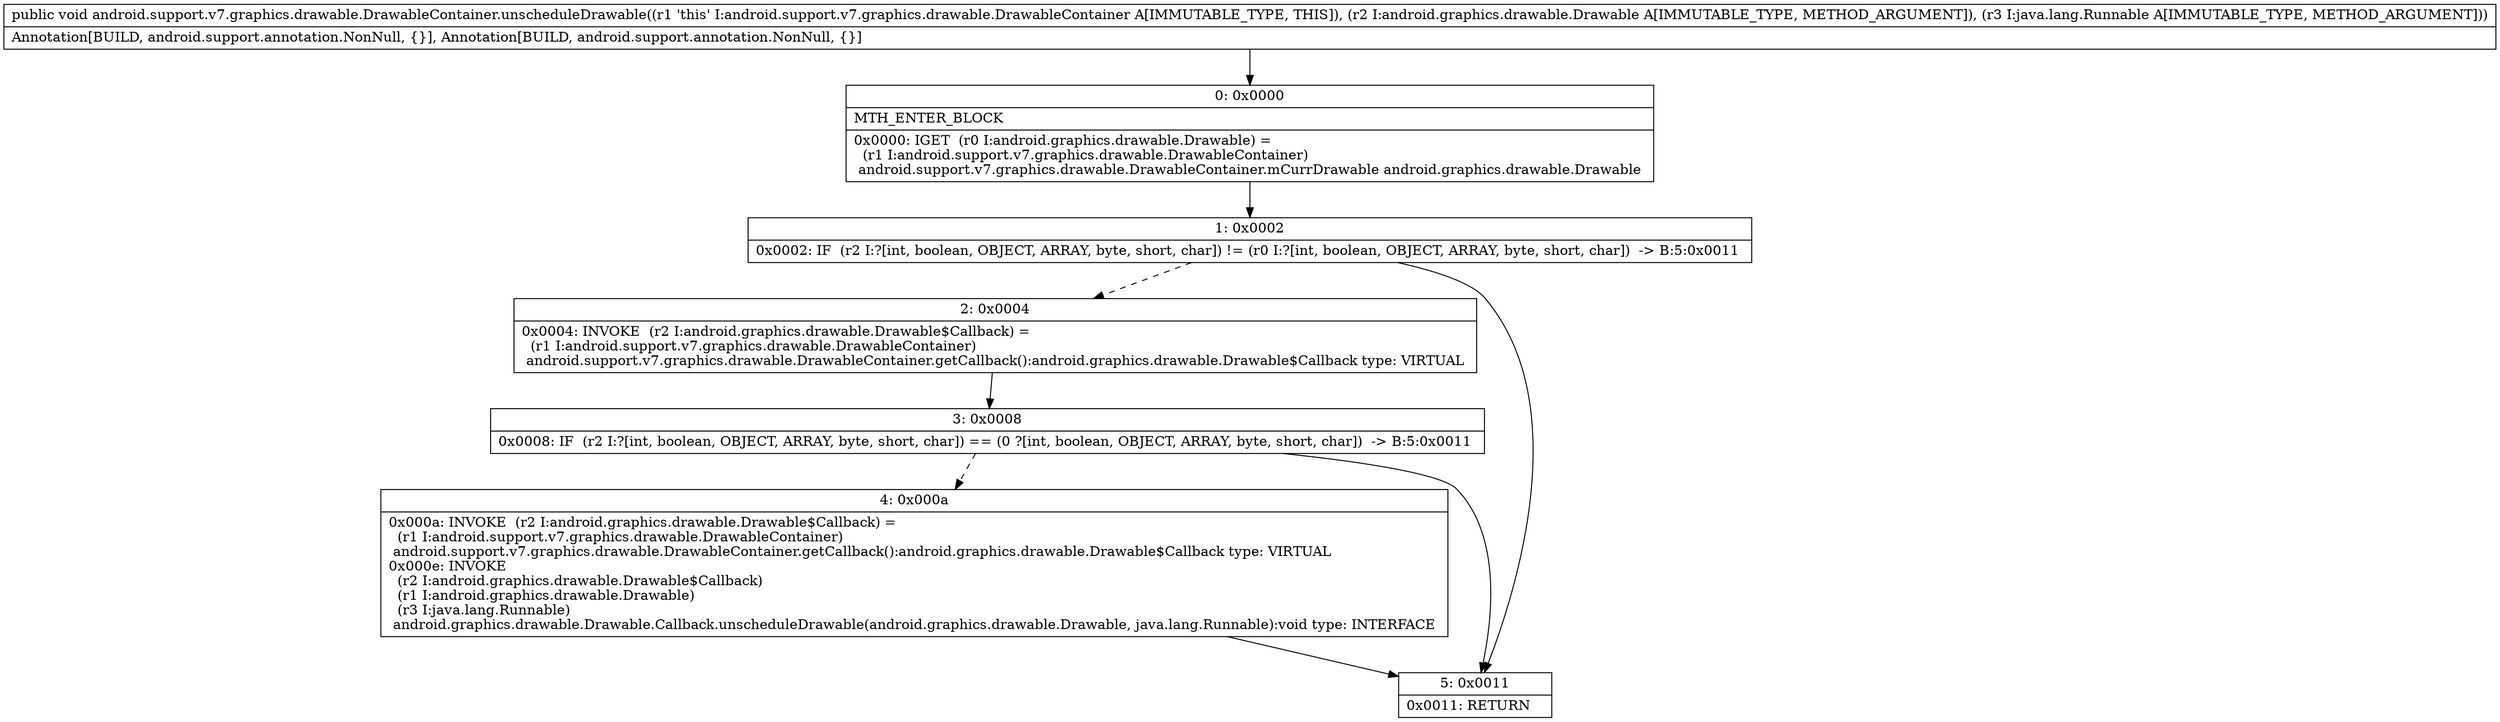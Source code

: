 digraph "CFG forandroid.support.v7.graphics.drawable.DrawableContainer.unscheduleDrawable(Landroid\/graphics\/drawable\/Drawable;Ljava\/lang\/Runnable;)V" {
Node_0 [shape=record,label="{0\:\ 0x0000|MTH_ENTER_BLOCK\l|0x0000: IGET  (r0 I:android.graphics.drawable.Drawable) = \l  (r1 I:android.support.v7.graphics.drawable.DrawableContainer)\l android.support.v7.graphics.drawable.DrawableContainer.mCurrDrawable android.graphics.drawable.Drawable \l}"];
Node_1 [shape=record,label="{1\:\ 0x0002|0x0002: IF  (r2 I:?[int, boolean, OBJECT, ARRAY, byte, short, char]) != (r0 I:?[int, boolean, OBJECT, ARRAY, byte, short, char])  \-\> B:5:0x0011 \l}"];
Node_2 [shape=record,label="{2\:\ 0x0004|0x0004: INVOKE  (r2 I:android.graphics.drawable.Drawable$Callback) = \l  (r1 I:android.support.v7.graphics.drawable.DrawableContainer)\l android.support.v7.graphics.drawable.DrawableContainer.getCallback():android.graphics.drawable.Drawable$Callback type: VIRTUAL \l}"];
Node_3 [shape=record,label="{3\:\ 0x0008|0x0008: IF  (r2 I:?[int, boolean, OBJECT, ARRAY, byte, short, char]) == (0 ?[int, boolean, OBJECT, ARRAY, byte, short, char])  \-\> B:5:0x0011 \l}"];
Node_4 [shape=record,label="{4\:\ 0x000a|0x000a: INVOKE  (r2 I:android.graphics.drawable.Drawable$Callback) = \l  (r1 I:android.support.v7.graphics.drawable.DrawableContainer)\l android.support.v7.graphics.drawable.DrawableContainer.getCallback():android.graphics.drawable.Drawable$Callback type: VIRTUAL \l0x000e: INVOKE  \l  (r2 I:android.graphics.drawable.Drawable$Callback)\l  (r1 I:android.graphics.drawable.Drawable)\l  (r3 I:java.lang.Runnable)\l android.graphics.drawable.Drawable.Callback.unscheduleDrawable(android.graphics.drawable.Drawable, java.lang.Runnable):void type: INTERFACE \l}"];
Node_5 [shape=record,label="{5\:\ 0x0011|0x0011: RETURN   \l}"];
MethodNode[shape=record,label="{public void android.support.v7.graphics.drawable.DrawableContainer.unscheduleDrawable((r1 'this' I:android.support.v7.graphics.drawable.DrawableContainer A[IMMUTABLE_TYPE, THIS]), (r2 I:android.graphics.drawable.Drawable A[IMMUTABLE_TYPE, METHOD_ARGUMENT]), (r3 I:java.lang.Runnable A[IMMUTABLE_TYPE, METHOD_ARGUMENT]))  | Annotation[BUILD, android.support.annotation.NonNull, \{\}], Annotation[BUILD, android.support.annotation.NonNull, \{\}]\l}"];
MethodNode -> Node_0;
Node_0 -> Node_1;
Node_1 -> Node_2[style=dashed];
Node_1 -> Node_5;
Node_2 -> Node_3;
Node_3 -> Node_4[style=dashed];
Node_3 -> Node_5;
Node_4 -> Node_5;
}

